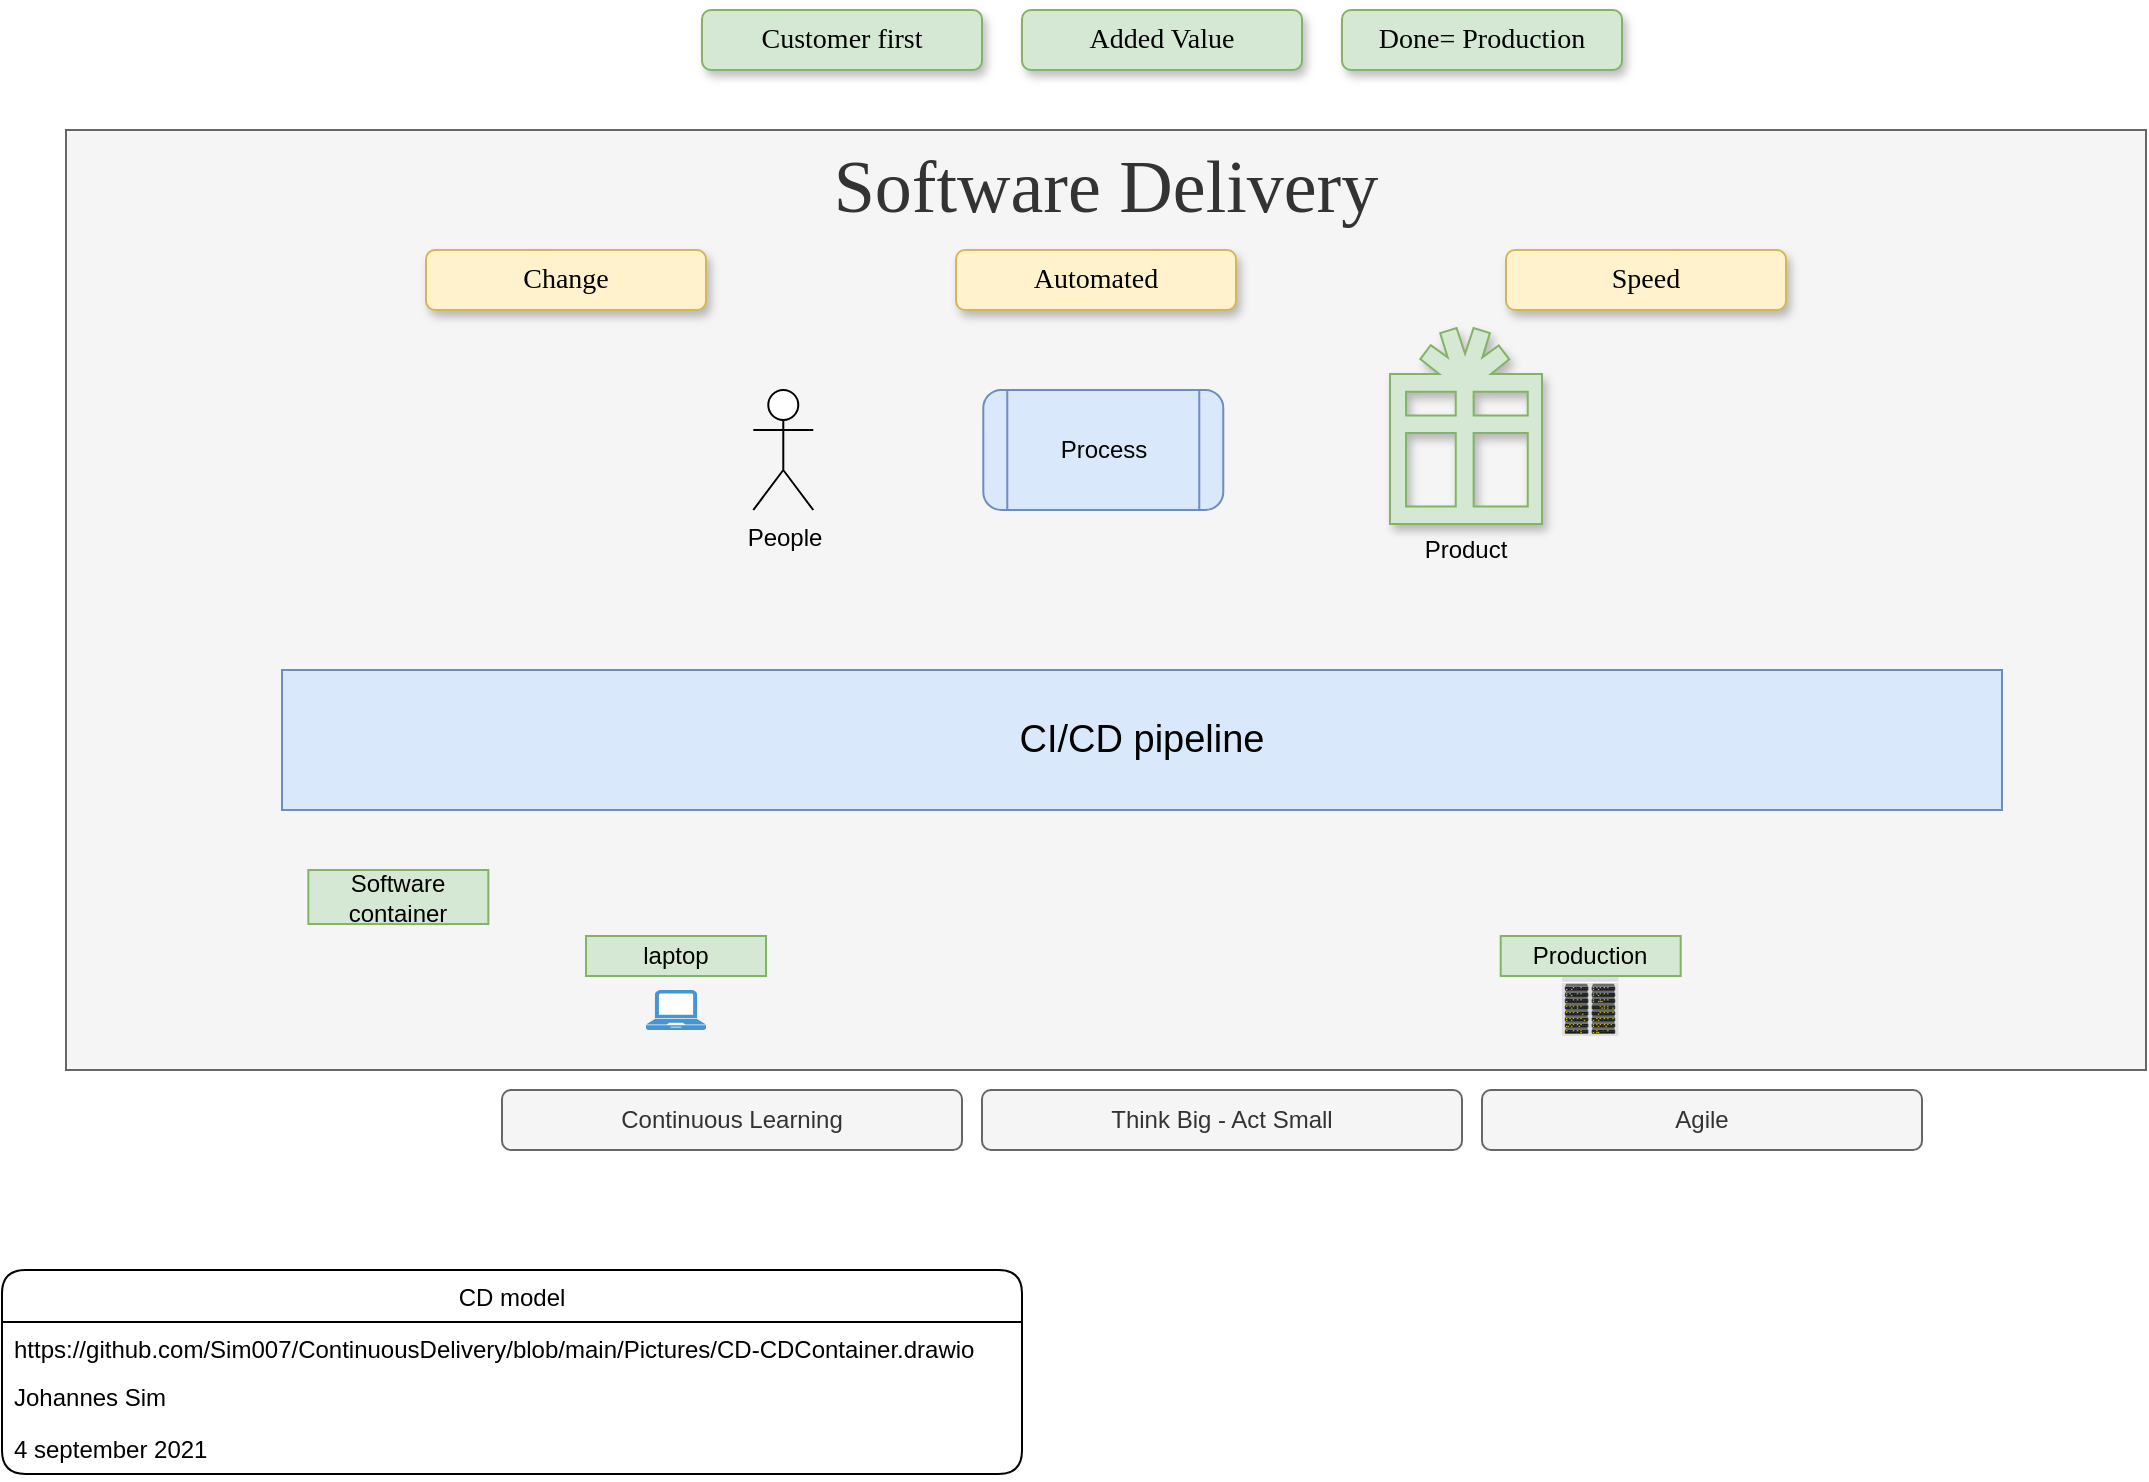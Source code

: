 <mxfile version="15.0.6" type="github">
  <diagram id="kgnJdq5VQi98LMx4Vff6" name="Page-1">
    <mxGraphModel dx="1422" dy="762" grid="1" gridSize="10" guides="1" tooltips="1" connect="1" arrows="1" fold="1" page="1" pageScale="1" pageWidth="1169" pageHeight="827" math="0" shadow="0">
      <root>
        <mxCell id="0" />
        <mxCell id="1" parent="0" />
        <mxCell id="YMthBukLCyZc6VyMMKoa-46" value="Software Delivery" style="rounded=0;whiteSpace=wrap;html=1;container=1;verticalAlign=top;fontSize=37;labelBorderColor=none;fillColor=#f5f5f5;strokeColor=#666666;fontColor=#333333;fontFamily=Verdana;" parent="1" vertex="1">
          <mxGeometry x="62" y="120" width="1040" height="470" as="geometry">
            <mxRectangle x="360" y="240" width="50" height="40" as="alternateBounds" />
          </mxGeometry>
        </mxCell>
        <mxCell id="N6Z_btQFYHQFylgqnzih-9" value="Process" style="shape=process;whiteSpace=wrap;html=1;backgroundOutline=1;fillColor=#dae8fc;strokeColor=#6c8ebf;rounded=1;" parent="YMthBukLCyZc6VyMMKoa-46" vertex="1">
          <mxGeometry x="458.647" y="130" width="120" height="60" as="geometry" />
        </mxCell>
        <mxCell id="N6Z_btQFYHQFylgqnzih-10" value="People" style="shape=umlActor;verticalLabelPosition=bottom;verticalAlign=top;html=1;outlineConnect=0;" parent="YMthBukLCyZc6VyMMKoa-46" vertex="1">
          <mxGeometry x="343.647" y="130" width="30" height="60" as="geometry" />
        </mxCell>
        <mxCell id="N6Z_btQFYHQFylgqnzih-11" value="Speed" style="rounded=1;whiteSpace=wrap;html=1;shadow=1;glass=0;labelBackgroundColor=none;sketch=0;fontFamily=Verdana;fontSize=14;verticalAlign=top;fillColor=#fff2cc;strokeColor=#d6b656;" parent="YMthBukLCyZc6VyMMKoa-46" vertex="1">
          <mxGeometry x="720" y="60" width="140" height="30" as="geometry" />
        </mxCell>
        <mxCell id="N6Z_btQFYHQFylgqnzih-12" value="Automated" style="rounded=1;whiteSpace=wrap;html=1;shadow=1;glass=0;labelBackgroundColor=none;sketch=0;fontFamily=Verdana;fontSize=14;verticalAlign=top;fillColor=#fff2cc;strokeColor=#d6b656;" parent="YMthBukLCyZc6VyMMKoa-46" vertex="1">
          <mxGeometry x="445" y="60" width="140" height="30" as="geometry" />
        </mxCell>
        <mxCell id="N6Z_btQFYHQFylgqnzih-13" value="" style="shape=mxgraph.signs.travel.present;html=1;pointerEvents=1;fillColor=#d5e8d4;strokeColor=#82b366;verticalLabelPosition=bottom;verticalAlign=top;align=center;rounded=1;glass=0;labelBackgroundColor=none;sketch=0;fontSize=37;noLabel=1;shadow=1;" parent="YMthBukLCyZc6VyMMKoa-46" vertex="1">
          <mxGeometry x="662" y="99" width="76" height="98" as="geometry" />
        </mxCell>
        <mxCell id="N6Z_btQFYHQFylgqnzih-14" value="Change" style="rounded=1;whiteSpace=wrap;html=1;shadow=1;glass=0;labelBackgroundColor=none;sketch=0;fontFamily=Verdana;fontSize=14;verticalAlign=top;fillColor=#fff2cc;strokeColor=#d6b656;" parent="YMthBukLCyZc6VyMMKoa-46" vertex="1">
          <mxGeometry x="180" y="60" width="140" height="30" as="geometry" />
        </mxCell>
        <mxCell id="FCYHhCvBFfyBhV2doGxp-1" value="laptop" style="rounded=0;whiteSpace=wrap;html=1;fillColor=#d5e8d4;strokeColor=#82b366;" vertex="1" parent="YMthBukLCyZc6VyMMKoa-46">
          <mxGeometry x="260" y="403" width="90" height="20" as="geometry" />
        </mxCell>
        <mxCell id="FCYHhCvBFfyBhV2doGxp-5" value="" style="pointerEvents=1;shadow=0;dashed=0;html=1;strokeColor=none;fillColor=#4495D1;labelPosition=center;verticalLabelPosition=bottom;verticalAlign=top;align=center;outlineConnect=0;shape=mxgraph.veeam.laptop;" vertex="1" parent="YMthBukLCyZc6VyMMKoa-46">
          <mxGeometry x="290" y="430" width="30" height="20" as="geometry" />
        </mxCell>
        <mxCell id="FCYHhCvBFfyBhV2doGxp-6" value="" style="verticalLabelPosition=bottom;aspect=fixed;html=1;verticalAlign=top;strokeColor=none;align=center;outlineConnect=0;shape=mxgraph.citrix.datacenter;" vertex="1" parent="YMthBukLCyZc6VyMMKoa-46">
          <mxGeometry x="748" y="423" width="28.33" height="30" as="geometry" />
        </mxCell>
        <mxCell id="FCYHhCvBFfyBhV2doGxp-9" value="Software container" style="rounded=0;whiteSpace=wrap;html=1;fillColor=#d5e8d4;strokeColor=#82b366;" vertex="1" parent="YMthBukLCyZc6VyMMKoa-46">
          <mxGeometry x="121.17" y="370" width="90" height="27" as="geometry" />
        </mxCell>
        <mxCell id="FCYHhCvBFfyBhV2doGxp-22" value="Product" style="text;html=1;strokeColor=none;fillColor=none;align=center;verticalAlign=middle;whiteSpace=wrap;rounded=0;" vertex="1" parent="YMthBukLCyZc6VyMMKoa-46">
          <mxGeometry x="680" y="200" width="40" height="20" as="geometry" />
        </mxCell>
        <mxCell id="YMthBukLCyZc6VyMMKoa-12" value="Continuous Learning" style="rounded=1;whiteSpace=wrap;html=1;fillColor=#f5f5f5;strokeColor=#666666;fontColor=#333333;" parent="1" vertex="1">
          <mxGeometry x="280" y="600" width="230" height="30" as="geometry" />
        </mxCell>
        <mxCell id="YMthBukLCyZc6VyMMKoa-51" value="Customer first" style="rounded=1;whiteSpace=wrap;html=1;shadow=1;glass=0;labelBackgroundColor=none;sketch=0;fontFamily=Verdana;fontSize=14;verticalAlign=top;fillColor=#d5e8d4;strokeColor=#82b366;" parent="1" vertex="1">
          <mxGeometry x="380" y="60" width="140" height="30" as="geometry" />
        </mxCell>
        <mxCell id="YMthBukLCyZc6VyMMKoa-52" value="Done= Production" style="rounded=1;whiteSpace=wrap;html=1;shadow=1;glass=0;labelBackgroundColor=none;sketch=0;fontFamily=Verdana;fontSize=14;verticalAlign=top;fillColor=#d5e8d4;strokeColor=#82b366;" parent="1" vertex="1">
          <mxGeometry x="700" y="60" width="140" height="30" as="geometry" />
        </mxCell>
        <mxCell id="YMthBukLCyZc6VyMMKoa-54" value="Think Big - Act Small" style="rounded=1;whiteSpace=wrap;html=1;fillColor=#f5f5f5;strokeColor=#666666;fontColor=#333333;" parent="1" vertex="1">
          <mxGeometry x="520" y="600" width="240" height="30" as="geometry" />
        </mxCell>
        <mxCell id="YMthBukLCyZc6VyMMKoa-55" value="Agile" style="rounded=1;whiteSpace=wrap;html=1;fillColor=#f5f5f5;strokeColor=#666666;fontColor=#333333;" parent="1" vertex="1">
          <mxGeometry x="770" y="600" width="220" height="30" as="geometry" />
        </mxCell>
        <mxCell id="YMthBukLCyZc6VyMMKoa-58" value="Added Value" style="rounded=1;whiteSpace=wrap;html=1;shadow=1;glass=0;labelBackgroundColor=none;sketch=0;fontFamily=Verdana;fontSize=14;verticalAlign=top;fillColor=#d5e8d4;strokeColor=#82b366;" parent="1" vertex="1">
          <mxGeometry x="540" y="60" width="140" height="30" as="geometry" />
        </mxCell>
        <mxCell id="5YKw93YFWr10B1o-Hw19-11" value="CD model" style="swimlane;fontStyle=0;childLayout=stackLayout;horizontal=1;startSize=26;horizontalStack=0;resizeParent=1;resizeParentMax=0;resizeLast=0;collapsible=1;marginBottom=0;rounded=1;shadow=0;glass=0;sketch=0;" parent="1" vertex="1">
          <mxGeometry x="30" y="690" width="510" height="102" as="geometry" />
        </mxCell>
        <mxCell id="5YKw93YFWr10B1o-Hw19-12" value="https://github.com/Sim007/ContinuousDelivery/blob/main/Pictures/CD-CDContainer.drawio" style="text;strokeColor=none;fillColor=none;align=left;verticalAlign=top;spacingLeft=4;spacingRight=4;overflow=hidden;rotatable=0;points=[[0,0.5],[1,0.5]];portConstraint=eastwest;" parent="5YKw93YFWr10B1o-Hw19-11" vertex="1">
          <mxGeometry y="26" width="510" height="24" as="geometry" />
        </mxCell>
        <mxCell id="5YKw93YFWr10B1o-Hw19-13" value="Johannes Sim" style="text;strokeColor=none;fillColor=none;align=left;verticalAlign=top;spacingLeft=4;spacingRight=4;overflow=hidden;rotatable=0;points=[[0,0.5],[1,0.5]];portConstraint=eastwest;" parent="5YKw93YFWr10B1o-Hw19-11" vertex="1">
          <mxGeometry y="50" width="510" height="26" as="geometry" />
        </mxCell>
        <mxCell id="5YKw93YFWr10B1o-Hw19-14" value="4 september 2021" style="text;strokeColor=none;fillColor=none;align=left;verticalAlign=top;spacingLeft=4;spacingRight=4;overflow=hidden;rotatable=0;points=[[0,0.5],[1,0.5]];portConstraint=eastwest;" parent="5YKw93YFWr10B1o-Hw19-11" vertex="1">
          <mxGeometry y="76" width="510" height="26" as="geometry" />
        </mxCell>
        <mxCell id="FCYHhCvBFfyBhV2doGxp-4" value="Production" style="rounded=0;whiteSpace=wrap;html=1;fillColor=#d5e8d4;strokeColor=#82b366;" vertex="1" parent="1">
          <mxGeometry x="779.35" y="523" width="90" height="20" as="geometry" />
        </mxCell>
        <mxCell id="FCYHhCvBFfyBhV2doGxp-8" value="" style="rounded=0;whiteSpace=wrap;html=1;container=1;fillColor=#dae8fc;strokeColor=#6c8ebf;" vertex="1" parent="1">
          <mxGeometry x="170" y="390" width="860" height="70" as="geometry">
            <mxRectangle x="170" y="390" width="50" height="40" as="alternateBounds" />
          </mxGeometry>
        </mxCell>
        <mxCell id="FCYHhCvBFfyBhV2doGxp-11" value="Build" style="rounded=0;whiteSpace=wrap;html=1;shadow=1;glass=0;sketch=1;" vertex="1" parent="FCYHhCvBFfyBhV2doGxp-8">
          <mxGeometry x="17.65" y="10" width="96.35" height="50" as="geometry" />
        </mxCell>
        <mxCell id="FCYHhCvBFfyBhV2doGxp-13" value="Deploy" style="rounded=0;whiteSpace=wrap;html=1;shadow=1;glass=0;sketch=1;" vertex="1" parent="FCYHhCvBFfyBhV2doGxp-8">
          <mxGeometry x="156.3" y="10" width="96.35" height="50" as="geometry" />
        </mxCell>
        <mxCell id="FCYHhCvBFfyBhV2doGxp-14" style="edgeStyle=orthogonalEdgeStyle;rounded=0;orthogonalLoop=1;jettySize=auto;html=1;exitX=1;exitY=0.5;exitDx=0;exitDy=0;entryX=0;entryY=0.5;entryDx=0;entryDy=0;" edge="1" parent="FCYHhCvBFfyBhV2doGxp-8" source="FCYHhCvBFfyBhV2doGxp-11" target="FCYHhCvBFfyBhV2doGxp-13">
          <mxGeometry x="147.65" y="-200" as="geometry" />
        </mxCell>
        <mxCell id="FCYHhCvBFfyBhV2doGxp-15" value="Test" style="rounded=0;whiteSpace=wrap;html=1;shadow=1;glass=0;sketch=1;" vertex="1" parent="FCYHhCvBFfyBhV2doGxp-8">
          <mxGeometry x="297.65" y="10" width="96.35" height="50" as="geometry" />
        </mxCell>
        <mxCell id="FCYHhCvBFfyBhV2doGxp-12" style="edgeStyle=orthogonalEdgeStyle;rounded=0;orthogonalLoop=1;jettySize=auto;html=1;exitX=1;exitY=0.5;exitDx=0;exitDy=0;entryX=0;entryY=0.5;entryDx=0;entryDy=0;" edge="1" parent="FCYHhCvBFfyBhV2doGxp-8" source="FCYHhCvBFfyBhV2doGxp-13" target="FCYHhCvBFfyBhV2doGxp-15">
          <mxGeometry x="147.65" y="-200" as="geometry" />
        </mxCell>
        <mxCell id="FCYHhCvBFfyBhV2doGxp-30" value="" style="edgeStyle=orthogonalEdgeStyle;rounded=0;orthogonalLoop=1;jettySize=auto;html=1;endArrow=classic;endFill=1;" edge="1" parent="FCYHhCvBFfyBhV2doGxp-8" source="FCYHhCvBFfyBhV2doGxp-16" target="FCYHhCvBFfyBhV2doGxp-18">
          <mxGeometry relative="1" as="geometry" />
        </mxCell>
        <mxCell id="FCYHhCvBFfyBhV2doGxp-16" value="Get" style="rounded=0;whiteSpace=wrap;html=1;shadow=1;glass=0;sketch=1;" vertex="1" parent="FCYHhCvBFfyBhV2doGxp-8">
          <mxGeometry x="476.65" y="10" width="96.35" height="50" as="geometry" />
        </mxCell>
        <mxCell id="FCYHhCvBFfyBhV2doGxp-18" value="Deploy" style="rounded=0;whiteSpace=wrap;html=1;shadow=1;glass=0;sketch=1;" vertex="1" parent="FCYHhCvBFfyBhV2doGxp-8">
          <mxGeometry x="610.65" y="10" width="96.35" height="50" as="geometry" />
        </mxCell>
        <mxCell id="FCYHhCvBFfyBhV2doGxp-19" value="Test" style="rounded=0;whiteSpace=wrap;html=1;shadow=1;glass=0;sketch=1;" vertex="1" parent="FCYHhCvBFfyBhV2doGxp-8">
          <mxGeometry x="741.65" y="10" width="96.35" height="50" as="geometry" />
        </mxCell>
        <mxCell id="FCYHhCvBFfyBhV2doGxp-17" style="edgeStyle=orthogonalEdgeStyle;rounded=0;orthogonalLoop=1;jettySize=auto;html=1;exitX=1;exitY=0.5;exitDx=0;exitDy=0;entryX=0;entryY=0.5;entryDx=0;entryDy=0;" edge="1" parent="FCYHhCvBFfyBhV2doGxp-8" source="FCYHhCvBFfyBhV2doGxp-18" target="FCYHhCvBFfyBhV2doGxp-19">
          <mxGeometry x="147.65" y="-200" as="geometry" />
        </mxCell>
        <mxCell id="FCYHhCvBFfyBhV2doGxp-35" value="CI/CD pipeline" style="rounded=0;whiteSpace=wrap;html=1;fillColor=#dae8fc;strokeColor=#6c8ebf;fontSize=19;" vertex="1" parent="1">
          <mxGeometry x="170" y="390" width="860" height="70" as="geometry" />
        </mxCell>
      </root>
    </mxGraphModel>
  </diagram>
</mxfile>

